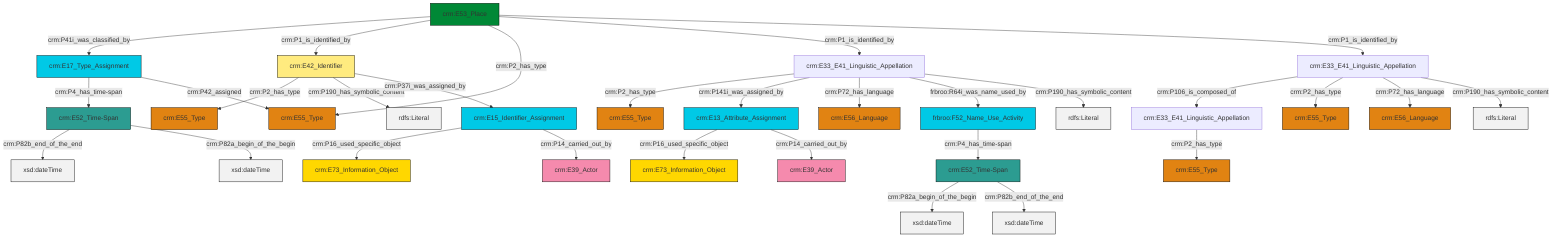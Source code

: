 graph TD
classDef Literal fill:#f2f2f2,stroke:#000000;
classDef CRM_Entity fill:#FFFFFF,stroke:#000000;
classDef Temporal_Entity fill:#00C9E6, stroke:#000000;
classDef Type fill:#E18312, stroke:#000000;
classDef Time-Span fill:#2C9C91, stroke:#000000;
classDef Appellation fill:#FFEB7F, stroke:#000000;
classDef Place fill:#008836, stroke:#000000;
classDef Persistent_Item fill:#B266B2, stroke:#000000;
classDef Conceptual_Object fill:#FFD700, stroke:#000000;
classDef Physical_Thing fill:#D2B48C, stroke:#000000;
classDef Actor fill:#f58aad, stroke:#000000;
classDef PC_Classes fill:#4ce600, stroke:#000000;
classDef Multi fill:#cccccc,stroke:#000000;

2["crm:E15_Identifier_Assignment"]:::Temporal_Entity -->|crm:P16_used_specific_object| 0["crm:E73_Information_Object"]:::Conceptual_Object
11["crm:E53_Place"]:::Place -->|crm:P41i_was_classified_by| 5["crm:E17_Type_Assignment"]:::Temporal_Entity
12["crm:E42_Identifier"]:::Appellation -->|crm:P2_has_type| 17["crm:E55_Type"]:::Type
15["crm:E33_E41_Linguistic_Appellation"]:::Default -->|crm:P2_has_type| 20["crm:E55_Type"]:::Type
23["crm:E33_E41_Linguistic_Appellation"]:::Default -->|crm:P2_has_type| 3["crm:E55_Type"]:::Type
23["crm:E33_E41_Linguistic_Appellation"]:::Default -->|crm:P141i_was_assigned_by| 27["crm:E13_Attribute_Assignment"]:::Temporal_Entity
23["crm:E33_E41_Linguistic_Appellation"]:::Default -->|crm:P72_has_language| 7["crm:E56_Language"]:::Type
28["crm:E52_Time-Span"]:::Time-Span -->|crm:P82b_end_of_the_end| 29[xsd:dateTime]:::Literal
21["frbroo:F52_Name_Use_Activity"]:::Temporal_Entity -->|crm:P4_has_time-span| 25["crm:E52_Time-Span"]:::Time-Span
5["crm:E17_Type_Assignment"]:::Temporal_Entity -->|crm:P4_has_time-span| 28["crm:E52_Time-Span"]:::Time-Span
25["crm:E52_Time-Span"]:::Time-Span -->|crm:P82a_begin_of_the_begin| 35[xsd:dateTime]:::Literal
12["crm:E42_Identifier"]:::Appellation -->|crm:P190_has_symbolic_content| 36[rdfs:Literal]:::Literal
25["crm:E52_Time-Span"]:::Time-Span -->|crm:P82b_end_of_the_end| 37[xsd:dateTime]:::Literal
38["crm:E33_E41_Linguistic_Appellation"]:::Default -->|crm:P106_is_composed_of| 15["crm:E33_E41_Linguistic_Appellation"]:::Default
38["crm:E33_E41_Linguistic_Appellation"]:::Default -->|crm:P2_has_type| 18["crm:E55_Type"]:::Type
38["crm:E33_E41_Linguistic_Appellation"]:::Default -->|crm:P72_has_language| 9["crm:E56_Language"]:::Type
5["crm:E17_Type_Assignment"]:::Temporal_Entity -->|crm:P42_assigned| 30["crm:E55_Type"]:::Type
11["crm:E53_Place"]:::Place -->|crm:P1_is_identified_by| 12["crm:E42_Identifier"]:::Appellation
23["crm:E33_E41_Linguistic_Appellation"]:::Default -->|frbroo:R64i_was_name_used_by| 21["frbroo:F52_Name_Use_Activity"]:::Temporal_Entity
11["crm:E53_Place"]:::Place -->|crm:P2_has_type| 30["crm:E55_Type"]:::Type
11["crm:E53_Place"]:::Place -->|crm:P1_is_identified_by| 23["crm:E33_E41_Linguistic_Appellation"]:::Default
11["crm:E53_Place"]:::Place -->|crm:P1_is_identified_by| 38["crm:E33_E41_Linguistic_Appellation"]:::Default
27["crm:E13_Attribute_Assignment"]:::Temporal_Entity -->|crm:P16_used_specific_object| 43["crm:E73_Information_Object"]:::Conceptual_Object
27["crm:E13_Attribute_Assignment"]:::Temporal_Entity -->|crm:P14_carried_out_by| 40["crm:E39_Actor"]:::Actor
2["crm:E15_Identifier_Assignment"]:::Temporal_Entity -->|crm:P14_carried_out_by| 33["crm:E39_Actor"]:::Actor
28["crm:E52_Time-Span"]:::Time-Span -->|crm:P82a_begin_of_the_begin| 50[xsd:dateTime]:::Literal
23["crm:E33_E41_Linguistic_Appellation"]:::Default -->|crm:P190_has_symbolic_content| 51[rdfs:Literal]:::Literal
12["crm:E42_Identifier"]:::Appellation -->|crm:P37i_was_assigned_by| 2["crm:E15_Identifier_Assignment"]:::Temporal_Entity
38["crm:E33_E41_Linguistic_Appellation"]:::Default -->|crm:P190_has_symbolic_content| 52[rdfs:Literal]:::Literal